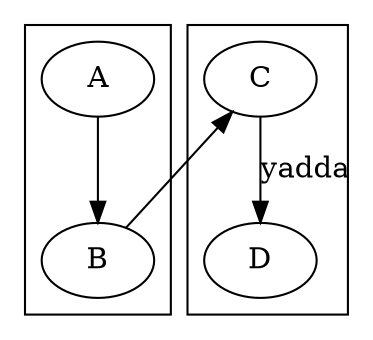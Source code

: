// From <https://stackoverflow.com/questions/3006792/straight-edge-between-clusters-in-graphviz>
digraph {
 splines=false;
 subgraph clusterX {
    A;
    B;
 }

 subgraph clusterY {
    C;
    D;
 } 

 A -> B;
 B -> C [constraint=false];
 C -> D [label=yadda];
}